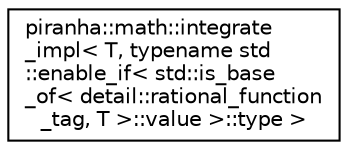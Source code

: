 digraph "Graphical Class Hierarchy"
{
  edge [fontname="Helvetica",fontsize="10",labelfontname="Helvetica",labelfontsize="10"];
  node [fontname="Helvetica",fontsize="10",shape=record];
  rankdir="LR";
  Node0 [label="piranha::math::integrate\l_impl\< T, typename std\l::enable_if\< std::is_base\l_of\< detail::rational_function\l_tag, T \>::value \>::type \>",height=0.2,width=0.4,color="black", fillcolor="white", style="filled",URL="$structpiranha_1_1math_1_1integrate__impl_3_01_t_00_01typename_01std_1_1enable__if_3_01std_1_1is_7af55c6283b996bdf65435f90972f08b.html",tooltip="Specialisation of the piranha::math::integrate() functor for piranha::rational_function. "];
}
